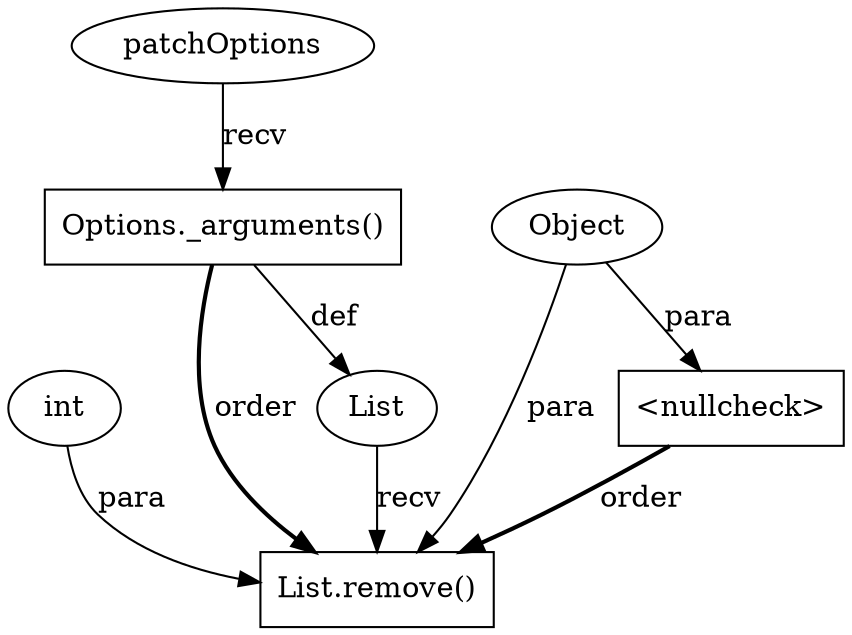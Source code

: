 digraph "AUG" {

  1 [ label="List.remove()" shape="box" ];
  2 [ label="int" shape="ellipse" ];
  3 [ label="List" shape="ellipse" ];
  4 [ label="Options._arguments()" shape="box" ];
  5 [ label="patchOptions" shape="ellipse" ];
  6 [ label="Object" shape="ellipse" ];
  7 [ label="<nullcheck>" shape="box" ];
  4 -> 1 [ label="order" style="bold" ];
  2 -> 1 [ label="para" style="solid" ];
  3 -> 1 [ label="recv" style="solid" ];
  4 -> 3 [ label="def" style="solid" ];
  5 -> 4 [ label="recv" style="solid" ];
  6 -> 7 [ label="para" style="solid" ];
  6 -> 1 [ label="para" style="solid" ];
  7 -> 1 [ label="order" style="bold" ];
}
